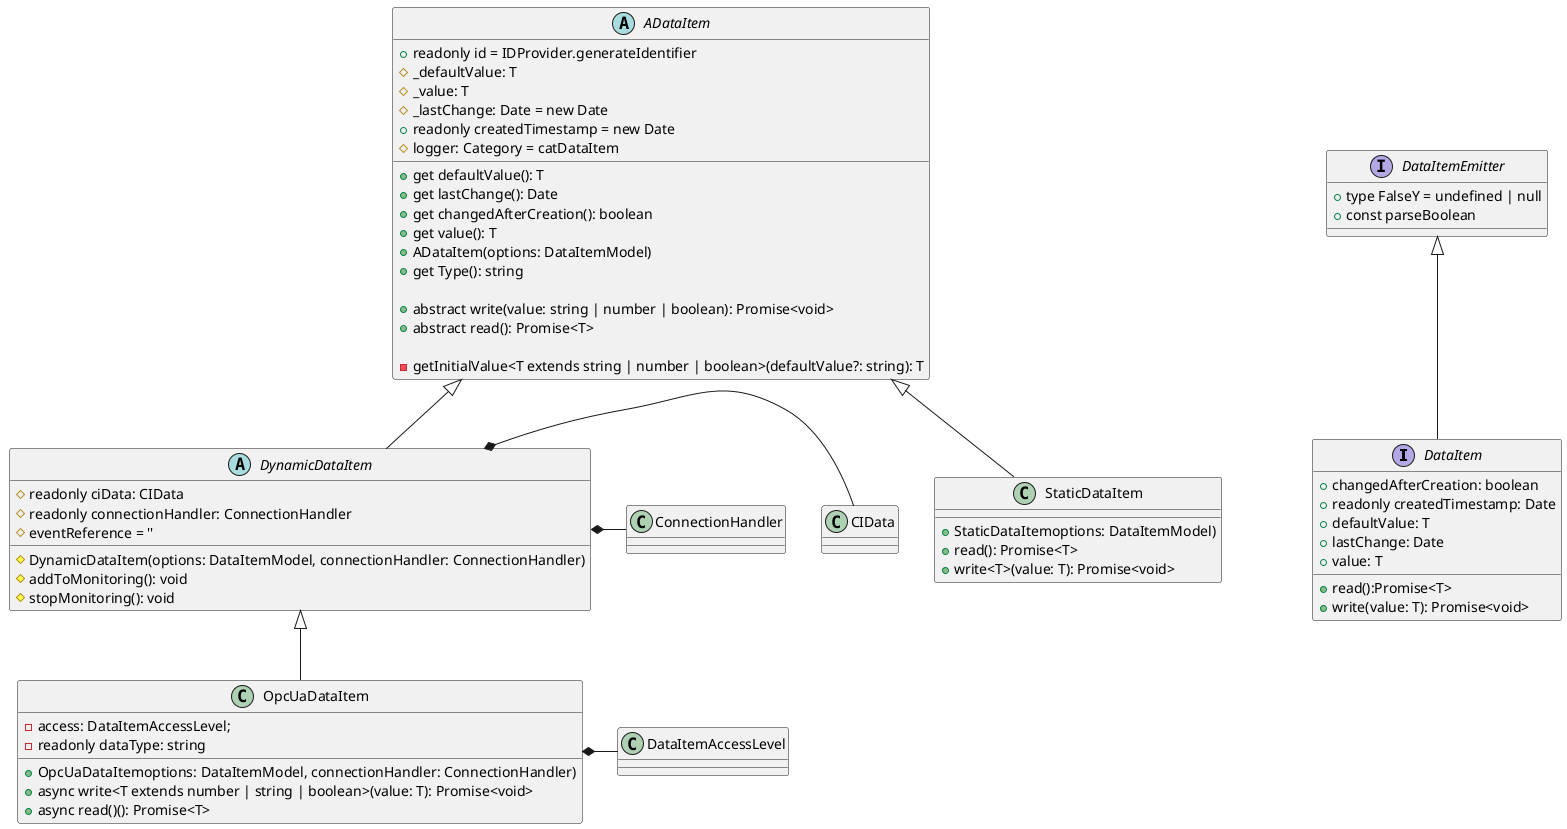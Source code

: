 /*
 * MIT License
 *
 * Copyright (c) 2021 P2O-Lab <p2o-lab@mailbox.tu-dresden.de>,
 * Chair for Process Control Systems, Technische Universität Dresden
 *
 * Permission is hereby granted, free of charge, to any person obtaining a copy
 * of this software and associated documentation files (the "Software"), to deal
 * in the Software without restriction, including without limitation the rights
 * to use, copy, modify, merge, publish, distribute, sublicense, and/or sell
 * copies of the Software, and to permit persons to whom the Software is
 * furnished to do so, subject to the following conditions:
 *
 * The above copyright notice and this permission notice shall be included in all
 * copies or substantial portions of the Software.
 *
 * THE SOFTWARE IS PROVIDED "AS IS", WITHOUT WARRANTY OF ANY KIND, EXPRESS OR
 * IMPLIED, INCLUDING BUT NOT LIMITED TO THE WARRANTIES OF MERCHANTABILITY,
 * FITNESS FOR A PARTICULAR PURPOSE AND NONINFRINGEMENT. IN NO EVENT SHALL THE
 * AUTHORS OR COPYRIGHT HOLDERS BE LIABLE FOR ANY CLAIM, DAMAGES OR OTHER
 * LIABILITY, WHETHER IN AN ACTION OF CONTRACT, TORT OR OTHERWISE, ARISING FROM,
 * OUT OF OR IN CONNECTION WITH THE SOFTWARE OR THE USE OR OTHER DEALINGS IN THE
 * SOFTWARE.
 */
 
@startuml
'https://plantuml.com/class-diagram

interface DataItem{
    + changedAfterCreation: boolean
	+ readonly createdTimestamp: Date
	+ defaultValue: T
	+ lastChange: Date
	+ value: T
	+ read():Promise<T>
	+ write(value: T): Promise<void>
}

interface DataItemEmitter{
    + type FalseY = undefined | null
    + const parseBoolean
}

abstract class ADataItem{
    + readonly id = IDProvider.generateIdentifier
    # _defaultValue: T
    # _value: T
    # _lastChange: Date = new Date
    + readonly createdTimestamp = new Date
	# logger: Category = catDataItem

	+ get defaultValue(): T
	+ get lastChange(): Date
	+ get changedAfterCreation(): boolean
	+ get value(): T
	+ ADataItem(options: DataItemModel)
	+ get Type(): string

    + abstract write(value: string | number | boolean): Promise<void>
    + abstract read(): Promise<T>

    -  getInitialValue<T extends string | number | boolean>(defaultValue?: string): T

}
DataItemEmitter <|-- DataItem

class StaticDataItem{
    + StaticDataItemoptions: DataItemModel)
    + read(): Promise<T>
    + write<T>(value: T): Promise<void>
}
ADataItem<|-- StaticDataItem

abstract class DynamicDataItem{
       # readonly ciData: CIData
       # readonly connectionHandler: ConnectionHandler
       # eventReference = ''

       # DynamicDataItem(options: DataItemModel, connectionHandler: ConnectionHandler)
       # addToMonitoring(): void
       # stopMonitoring(): void

}
DynamicDataItem *- CIData
DynamicDataItem *- ConnectionHandler
ADataItem<|-- DynamicDataItem

class OpcUaDataItem{
	- access: DataItemAccessLevel;
	-readonly dataType: string

	+ OpcUaDataItemoptions: DataItemModel, connectionHandler: ConnectionHandler)
    + async write<T extends number | string | boolean>(value: T): Promise<void>
    + async read()(): Promise<T>
}
OpcUaDataItem *- DataItemAccessLevel
DynamicDataItem <|-- OpcUaDataItem


@enduml
